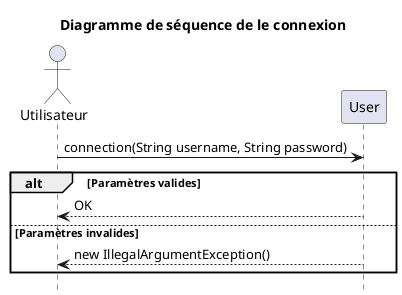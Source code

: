 @startuml
hide footbox
actor Utilisateur

title Diagramme de séquence de le connexion

Utilisateur -> User: connection(String username, String password)

alt Paramètres valides
    Utilisateur <-- User: OK
else Paramètres invalides
    Utilisateur <-- User: new IllegalArgumentException()
end
@enduml